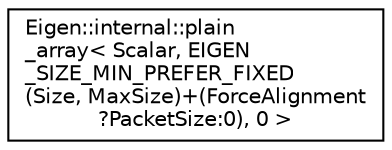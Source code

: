 digraph "Graphical Class Hierarchy"
{
  edge [fontname="Helvetica",fontsize="10",labelfontname="Helvetica",labelfontsize="10"];
  node [fontname="Helvetica",fontsize="10",shape=record];
  rankdir="LR";
  Node1 [label="Eigen::internal::plain\l_array\< Scalar, EIGEN\l_SIZE_MIN_PREFER_FIXED\l(Size, MaxSize)+(ForceAlignment\l?PacketSize:0), 0 \>",height=0.2,width=0.4,color="black", fillcolor="white", style="filled",URL="$struct_eigen_1_1internal_1_1plain__array.html"];
}
